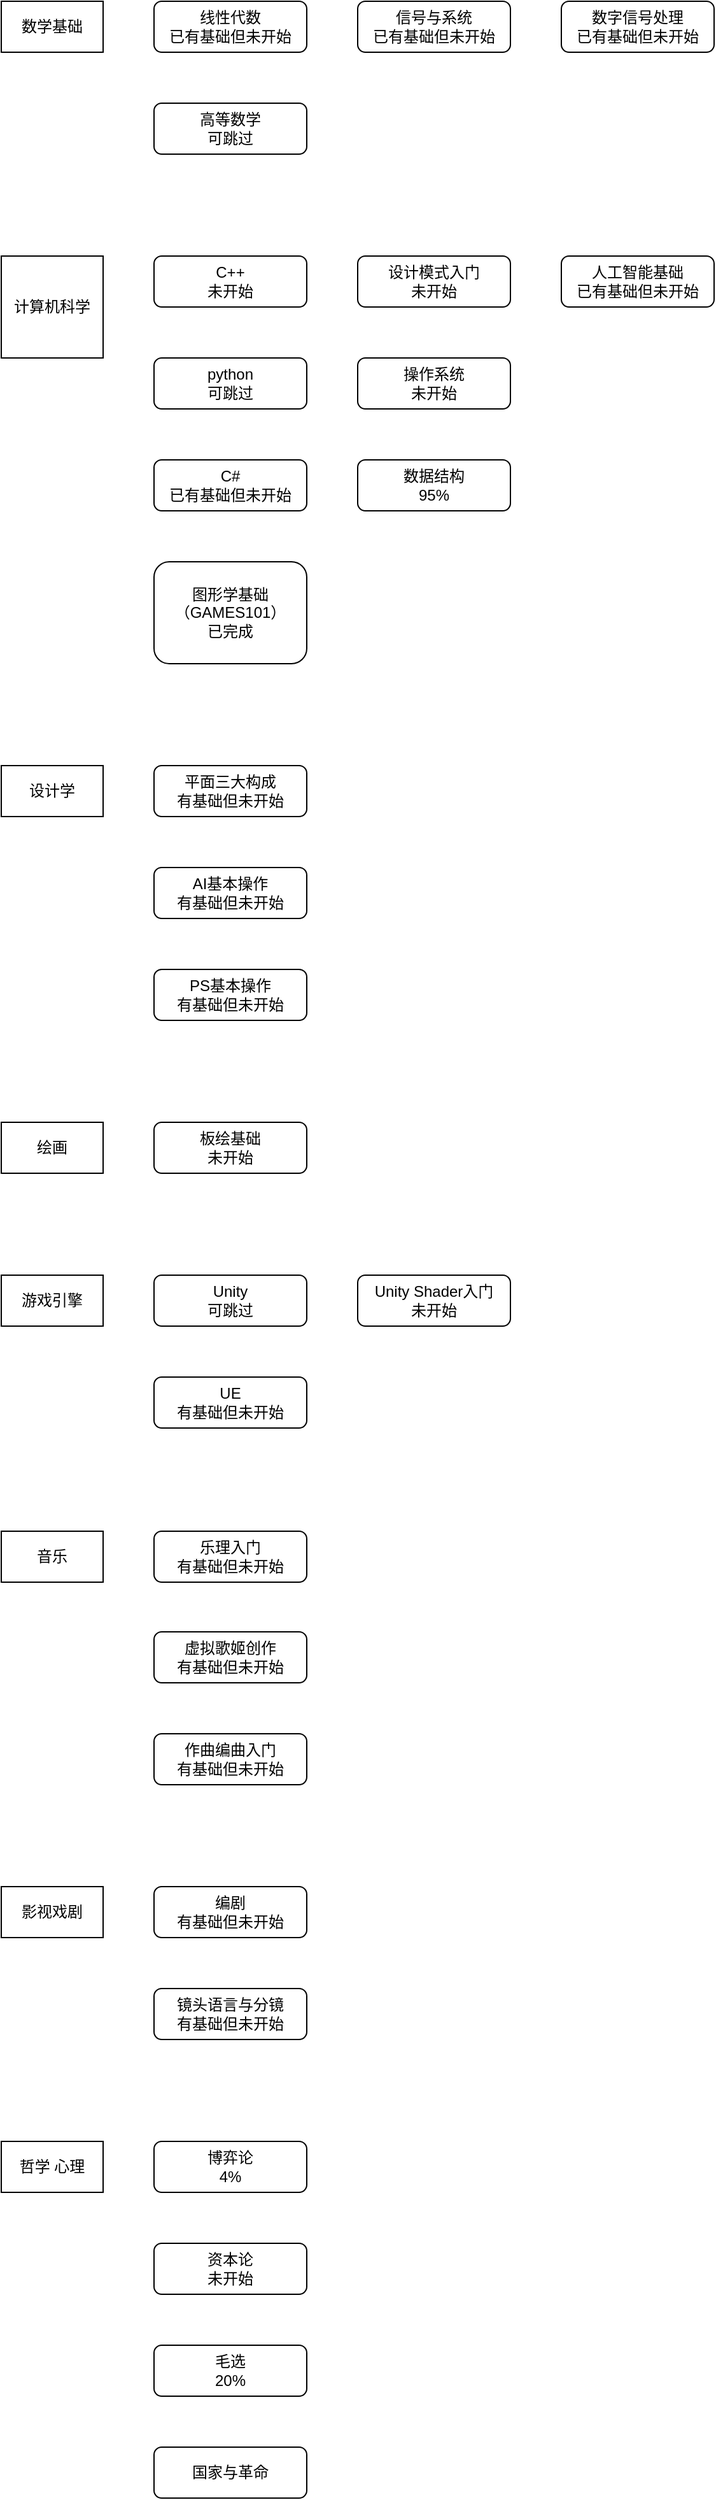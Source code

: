 <mxfile version="20.8.16" type="device"><diagram name="第 1 页" id="13PDRCkoxlh53HnHJ3WD"><mxGraphModel dx="989" dy="582" grid="1" gridSize="10" guides="1" tooltips="1" connect="1" arrows="1" fold="1" page="1" pageScale="1" pageWidth="1169" pageHeight="827" math="0" shadow="0"><root><mxCell id="0"/><mxCell id="1" parent="0"/><mxCell id="UcL69frhDrPaTZaV0HN6-1" value="数据结构&lt;br&gt;95%" style="rounded=1;whiteSpace=wrap;html=1;" vertex="1" parent="1"><mxGeometry x="280" y="360" width="120" height="40" as="geometry"/></mxCell><mxCell id="UcL69frhDrPaTZaV0HN6-2" value="操作系统&lt;br&gt;未开始" style="rounded=1;whiteSpace=wrap;html=1;" vertex="1" parent="1"><mxGeometry x="280" y="280" width="120" height="40" as="geometry"/></mxCell><mxCell id="UcL69frhDrPaTZaV0HN6-3" value="设计模式入门&lt;br&gt;未开始" style="rounded=1;whiteSpace=wrap;html=1;" vertex="1" parent="1"><mxGeometry x="280" y="200" width="120" height="40" as="geometry"/></mxCell><mxCell id="UcL69frhDrPaTZaV0HN6-4" value="图形学基础（GAMES101）&lt;br&gt;已完成" style="rounded=1;whiteSpace=wrap;html=1;" vertex="1" parent="1"><mxGeometry x="120" y="440" width="120" height="80" as="geometry"/></mxCell><mxCell id="UcL69frhDrPaTZaV0HN6-5" value="线性代数&lt;br&gt;已有基础但未开始" style="rounded=1;whiteSpace=wrap;html=1;" vertex="1" parent="1"><mxGeometry x="120" width="120" height="40" as="geometry"/></mxCell><mxCell id="UcL69frhDrPaTZaV0HN6-6" value="高等数学&lt;br&gt;可跳过" style="rounded=1;whiteSpace=wrap;html=1;" vertex="1" parent="1"><mxGeometry x="120" y="80" width="120" height="40" as="geometry"/></mxCell><mxCell id="UcL69frhDrPaTZaV0HN6-7" value="计算机科学" style="rounded=0;whiteSpace=wrap;html=1;" vertex="1" parent="1"><mxGeometry y="200" width="80" height="80" as="geometry"/></mxCell><mxCell id="UcL69frhDrPaTZaV0HN6-9" value="数学基础" style="rounded=0;whiteSpace=wrap;html=1;" vertex="1" parent="1"><mxGeometry width="80" height="40" as="geometry"/></mxCell><mxCell id="UcL69frhDrPaTZaV0HN6-10" value="设计学" style="rounded=0;whiteSpace=wrap;html=1;" vertex="1" parent="1"><mxGeometry y="600" width="80" height="40" as="geometry"/></mxCell><mxCell id="UcL69frhDrPaTZaV0HN6-11" value="平面三大构成&lt;br&gt;有基础但未开始" style="rounded=1;whiteSpace=wrap;html=1;" vertex="1" parent="1"><mxGeometry x="120" y="600" width="120" height="40" as="geometry"/></mxCell><mxCell id="UcL69frhDrPaTZaV0HN6-12" value="AI基本操作&lt;br&gt;有基础但未开始" style="rounded=1;whiteSpace=wrap;html=1;" vertex="1" parent="1"><mxGeometry x="120" y="680" width="120" height="40" as="geometry"/></mxCell><mxCell id="UcL69frhDrPaTZaV0HN6-13" value="PS基本操作&lt;br&gt;有基础但未开始" style="rounded=1;whiteSpace=wrap;html=1;" vertex="1" parent="1"><mxGeometry x="120" y="760" width="120" height="40" as="geometry"/></mxCell><mxCell id="UcL69frhDrPaTZaV0HN6-14" value="绘画" style="rounded=0;whiteSpace=wrap;html=1;" vertex="1" parent="1"><mxGeometry y="880" width="80" height="40" as="geometry"/></mxCell><mxCell id="UcL69frhDrPaTZaV0HN6-15" value="板绘基础&lt;br&gt;未开始" style="rounded=1;whiteSpace=wrap;html=1;" vertex="1" parent="1"><mxGeometry x="120" y="880" width="120" height="40" as="geometry"/></mxCell><mxCell id="UcL69frhDrPaTZaV0HN6-16" value="信号与系统&lt;br&gt;已有基础但未开始" style="rounded=1;whiteSpace=wrap;html=1;" vertex="1" parent="1"><mxGeometry x="280" width="120" height="40" as="geometry"/></mxCell><mxCell id="UcL69frhDrPaTZaV0HN6-17" value="数字信号处理&lt;br&gt;已有基础但未开始" style="rounded=1;whiteSpace=wrap;html=1;" vertex="1" parent="1"><mxGeometry x="440" width="120" height="40" as="geometry"/></mxCell><mxCell id="UcL69frhDrPaTZaV0HN6-19" value="人工智能基础&lt;br&gt;已有基础但未开始" style="rounded=1;whiteSpace=wrap;html=1;" vertex="1" parent="1"><mxGeometry x="440" y="200" width="120" height="40" as="geometry"/></mxCell><mxCell id="UcL69frhDrPaTZaV0HN6-20" value="游戏引擎" style="rounded=0;whiteSpace=wrap;html=1;" vertex="1" parent="1"><mxGeometry y="1000" width="80" height="40" as="geometry"/></mxCell><mxCell id="UcL69frhDrPaTZaV0HN6-21" value="Unity&lt;br&gt;可跳过" style="rounded=1;whiteSpace=wrap;html=1;" vertex="1" parent="1"><mxGeometry x="120" y="1000" width="120" height="40" as="geometry"/></mxCell><mxCell id="UcL69frhDrPaTZaV0HN6-22" value="UE&lt;br&gt;有基础但未开始" style="rounded=1;whiteSpace=wrap;html=1;" vertex="1" parent="1"><mxGeometry x="120" y="1080" width="120" height="40" as="geometry"/></mxCell><mxCell id="UcL69frhDrPaTZaV0HN6-23" value="C++&lt;br&gt;未开始" style="rounded=1;whiteSpace=wrap;html=1;" vertex="1" parent="1"><mxGeometry x="120" y="200" width="120" height="40" as="geometry"/></mxCell><mxCell id="UcL69frhDrPaTZaV0HN6-24" value="python&lt;br&gt;可跳过" style="rounded=1;whiteSpace=wrap;html=1;" vertex="1" parent="1"><mxGeometry x="120" y="280" width="120" height="40" as="geometry"/></mxCell><mxCell id="UcL69frhDrPaTZaV0HN6-25" value="C#&lt;br&gt;已有基础但未开始" style="rounded=1;whiteSpace=wrap;html=1;" vertex="1" parent="1"><mxGeometry x="120" y="360" width="120" height="40" as="geometry"/></mxCell><mxCell id="UcL69frhDrPaTZaV0HN6-26" value="音乐" style="rounded=0;whiteSpace=wrap;html=1;" vertex="1" parent="1"><mxGeometry y="1201" width="80" height="40" as="geometry"/></mxCell><mxCell id="UcL69frhDrPaTZaV0HN6-27" value="乐理入门&lt;br&gt;有基础但未开始" style="rounded=1;whiteSpace=wrap;html=1;" vertex="1" parent="1"><mxGeometry x="120" y="1201" width="120" height="40" as="geometry"/></mxCell><mxCell id="UcL69frhDrPaTZaV0HN6-28" value="虚拟歌姬创作&lt;br&gt;有基础但未开始" style="rounded=1;whiteSpace=wrap;html=1;" vertex="1" parent="1"><mxGeometry x="120" y="1280" width="120" height="40" as="geometry"/></mxCell><mxCell id="UcL69frhDrPaTZaV0HN6-29" value="作曲编曲入门&lt;br&gt;有基础但未开始" style="rounded=1;whiteSpace=wrap;html=1;" vertex="1" parent="1"><mxGeometry x="120" y="1360" width="120" height="40" as="geometry"/></mxCell><mxCell id="UcL69frhDrPaTZaV0HN6-30" value="影视戏剧" style="rounded=0;whiteSpace=wrap;html=1;" vertex="1" parent="1"><mxGeometry y="1480" width="80" height="40" as="geometry"/></mxCell><mxCell id="UcL69frhDrPaTZaV0HN6-31" value="编剧&lt;br&gt;有基础但未开始" style="rounded=1;whiteSpace=wrap;html=1;" vertex="1" parent="1"><mxGeometry x="120" y="1480" width="120" height="40" as="geometry"/></mxCell><mxCell id="UcL69frhDrPaTZaV0HN6-32" value="镜头语言与分镜&lt;br&gt;有基础但未开始" style="rounded=1;whiteSpace=wrap;html=1;" vertex="1" parent="1"><mxGeometry x="120" y="1560" width="120" height="40" as="geometry"/></mxCell><mxCell id="UcL69frhDrPaTZaV0HN6-33" value="哲学 心理" style="rounded=0;whiteSpace=wrap;html=1;" vertex="1" parent="1"><mxGeometry y="1680" width="80" height="40" as="geometry"/></mxCell><mxCell id="UcL69frhDrPaTZaV0HN6-34" value="Unity Shader入门&lt;br&gt;未开始" style="rounded=1;whiteSpace=wrap;html=1;" vertex="1" parent="1"><mxGeometry x="280" y="1000" width="120" height="40" as="geometry"/></mxCell><mxCell id="UcL69frhDrPaTZaV0HN6-35" value="博弈论&lt;br&gt;4%" style="rounded=1;whiteSpace=wrap;html=1;" vertex="1" parent="1"><mxGeometry x="120" y="1680" width="120" height="40" as="geometry"/></mxCell><mxCell id="UcL69frhDrPaTZaV0HN6-36" value="资本论&lt;br&gt;未开始" style="rounded=1;whiteSpace=wrap;html=1;" vertex="1" parent="1"><mxGeometry x="120" y="1760" width="120" height="40" as="geometry"/></mxCell><mxCell id="UcL69frhDrPaTZaV0HN6-37" value="毛选&lt;br&gt;20%" style="rounded=1;whiteSpace=wrap;html=1;" vertex="1" parent="1"><mxGeometry x="120" y="1840" width="120" height="40" as="geometry"/></mxCell><mxCell id="UcL69frhDrPaTZaV0HN6-38" value="国家与革命&lt;br&gt;" style="rounded=1;whiteSpace=wrap;html=1;" vertex="1" parent="1"><mxGeometry x="120" y="1920" width="120" height="40" as="geometry"/></mxCell></root></mxGraphModel></diagram></mxfile>